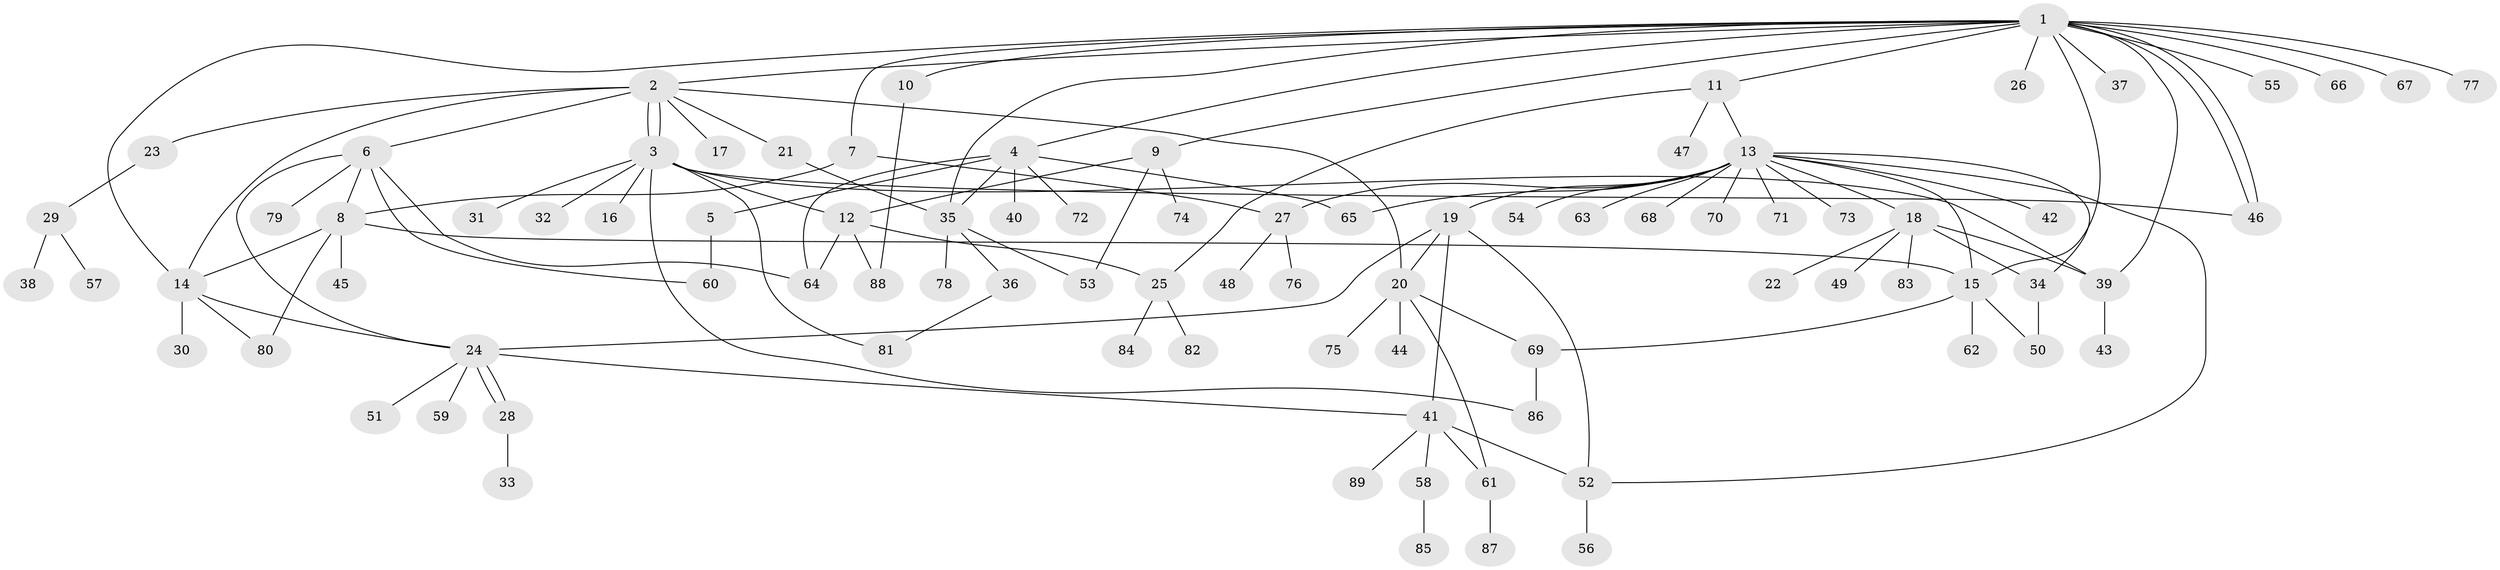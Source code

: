 // coarse degree distribution, {10: 0.018518518518518517, 7: 0.037037037037037035, 9: 0.018518518518518517, 5: 0.14814814814814814, 4: 0.037037037037037035, 8: 0.018518518518518517, 3: 0.14814814814814814, 14: 0.018518518518518517, 1: 0.42592592592592593, 2: 0.1111111111111111, 6: 0.018518518518518517}
// Generated by graph-tools (version 1.1) at 2025/50/03/04/25 22:50:31]
// undirected, 89 vertices, 123 edges
graph export_dot {
  node [color=gray90,style=filled];
  1;
  2;
  3;
  4;
  5;
  6;
  7;
  8;
  9;
  10;
  11;
  12;
  13;
  14;
  15;
  16;
  17;
  18;
  19;
  20;
  21;
  22;
  23;
  24;
  25;
  26;
  27;
  28;
  29;
  30;
  31;
  32;
  33;
  34;
  35;
  36;
  37;
  38;
  39;
  40;
  41;
  42;
  43;
  44;
  45;
  46;
  47;
  48;
  49;
  50;
  51;
  52;
  53;
  54;
  55;
  56;
  57;
  58;
  59;
  60;
  61;
  62;
  63;
  64;
  65;
  66;
  67;
  68;
  69;
  70;
  71;
  72;
  73;
  74;
  75;
  76;
  77;
  78;
  79;
  80;
  81;
  82;
  83;
  84;
  85;
  86;
  87;
  88;
  89;
  1 -- 2;
  1 -- 4;
  1 -- 7;
  1 -- 9;
  1 -- 10;
  1 -- 11;
  1 -- 14;
  1 -- 15;
  1 -- 26;
  1 -- 35;
  1 -- 37;
  1 -- 39;
  1 -- 46;
  1 -- 46;
  1 -- 55;
  1 -- 66;
  1 -- 67;
  1 -- 77;
  2 -- 3;
  2 -- 3;
  2 -- 6;
  2 -- 14;
  2 -- 17;
  2 -- 20;
  2 -- 21;
  2 -- 23;
  3 -- 12;
  3 -- 16;
  3 -- 31;
  3 -- 32;
  3 -- 39;
  3 -- 46;
  3 -- 81;
  3 -- 86;
  4 -- 5;
  4 -- 35;
  4 -- 40;
  4 -- 64;
  4 -- 65;
  4 -- 72;
  5 -- 60;
  6 -- 8;
  6 -- 24;
  6 -- 60;
  6 -- 64;
  6 -- 79;
  7 -- 8;
  7 -- 27;
  8 -- 14;
  8 -- 15;
  8 -- 45;
  8 -- 80;
  9 -- 12;
  9 -- 53;
  9 -- 74;
  10 -- 88;
  11 -- 13;
  11 -- 25;
  11 -- 47;
  12 -- 25;
  12 -- 64;
  12 -- 88;
  13 -- 15;
  13 -- 18;
  13 -- 19;
  13 -- 27;
  13 -- 34;
  13 -- 42;
  13 -- 52;
  13 -- 54;
  13 -- 63;
  13 -- 65;
  13 -- 68;
  13 -- 70;
  13 -- 71;
  13 -- 73;
  14 -- 24;
  14 -- 30;
  14 -- 80;
  15 -- 50;
  15 -- 62;
  15 -- 69;
  18 -- 22;
  18 -- 34;
  18 -- 39;
  18 -- 49;
  18 -- 83;
  19 -- 20;
  19 -- 24;
  19 -- 41;
  19 -- 52;
  20 -- 44;
  20 -- 61;
  20 -- 69;
  20 -- 75;
  21 -- 35;
  23 -- 29;
  24 -- 28;
  24 -- 28;
  24 -- 41;
  24 -- 51;
  24 -- 59;
  25 -- 82;
  25 -- 84;
  27 -- 48;
  27 -- 76;
  28 -- 33;
  29 -- 38;
  29 -- 57;
  34 -- 50;
  35 -- 36;
  35 -- 53;
  35 -- 78;
  36 -- 81;
  39 -- 43;
  41 -- 52;
  41 -- 58;
  41 -- 61;
  41 -- 89;
  52 -- 56;
  58 -- 85;
  61 -- 87;
  69 -- 86;
}
